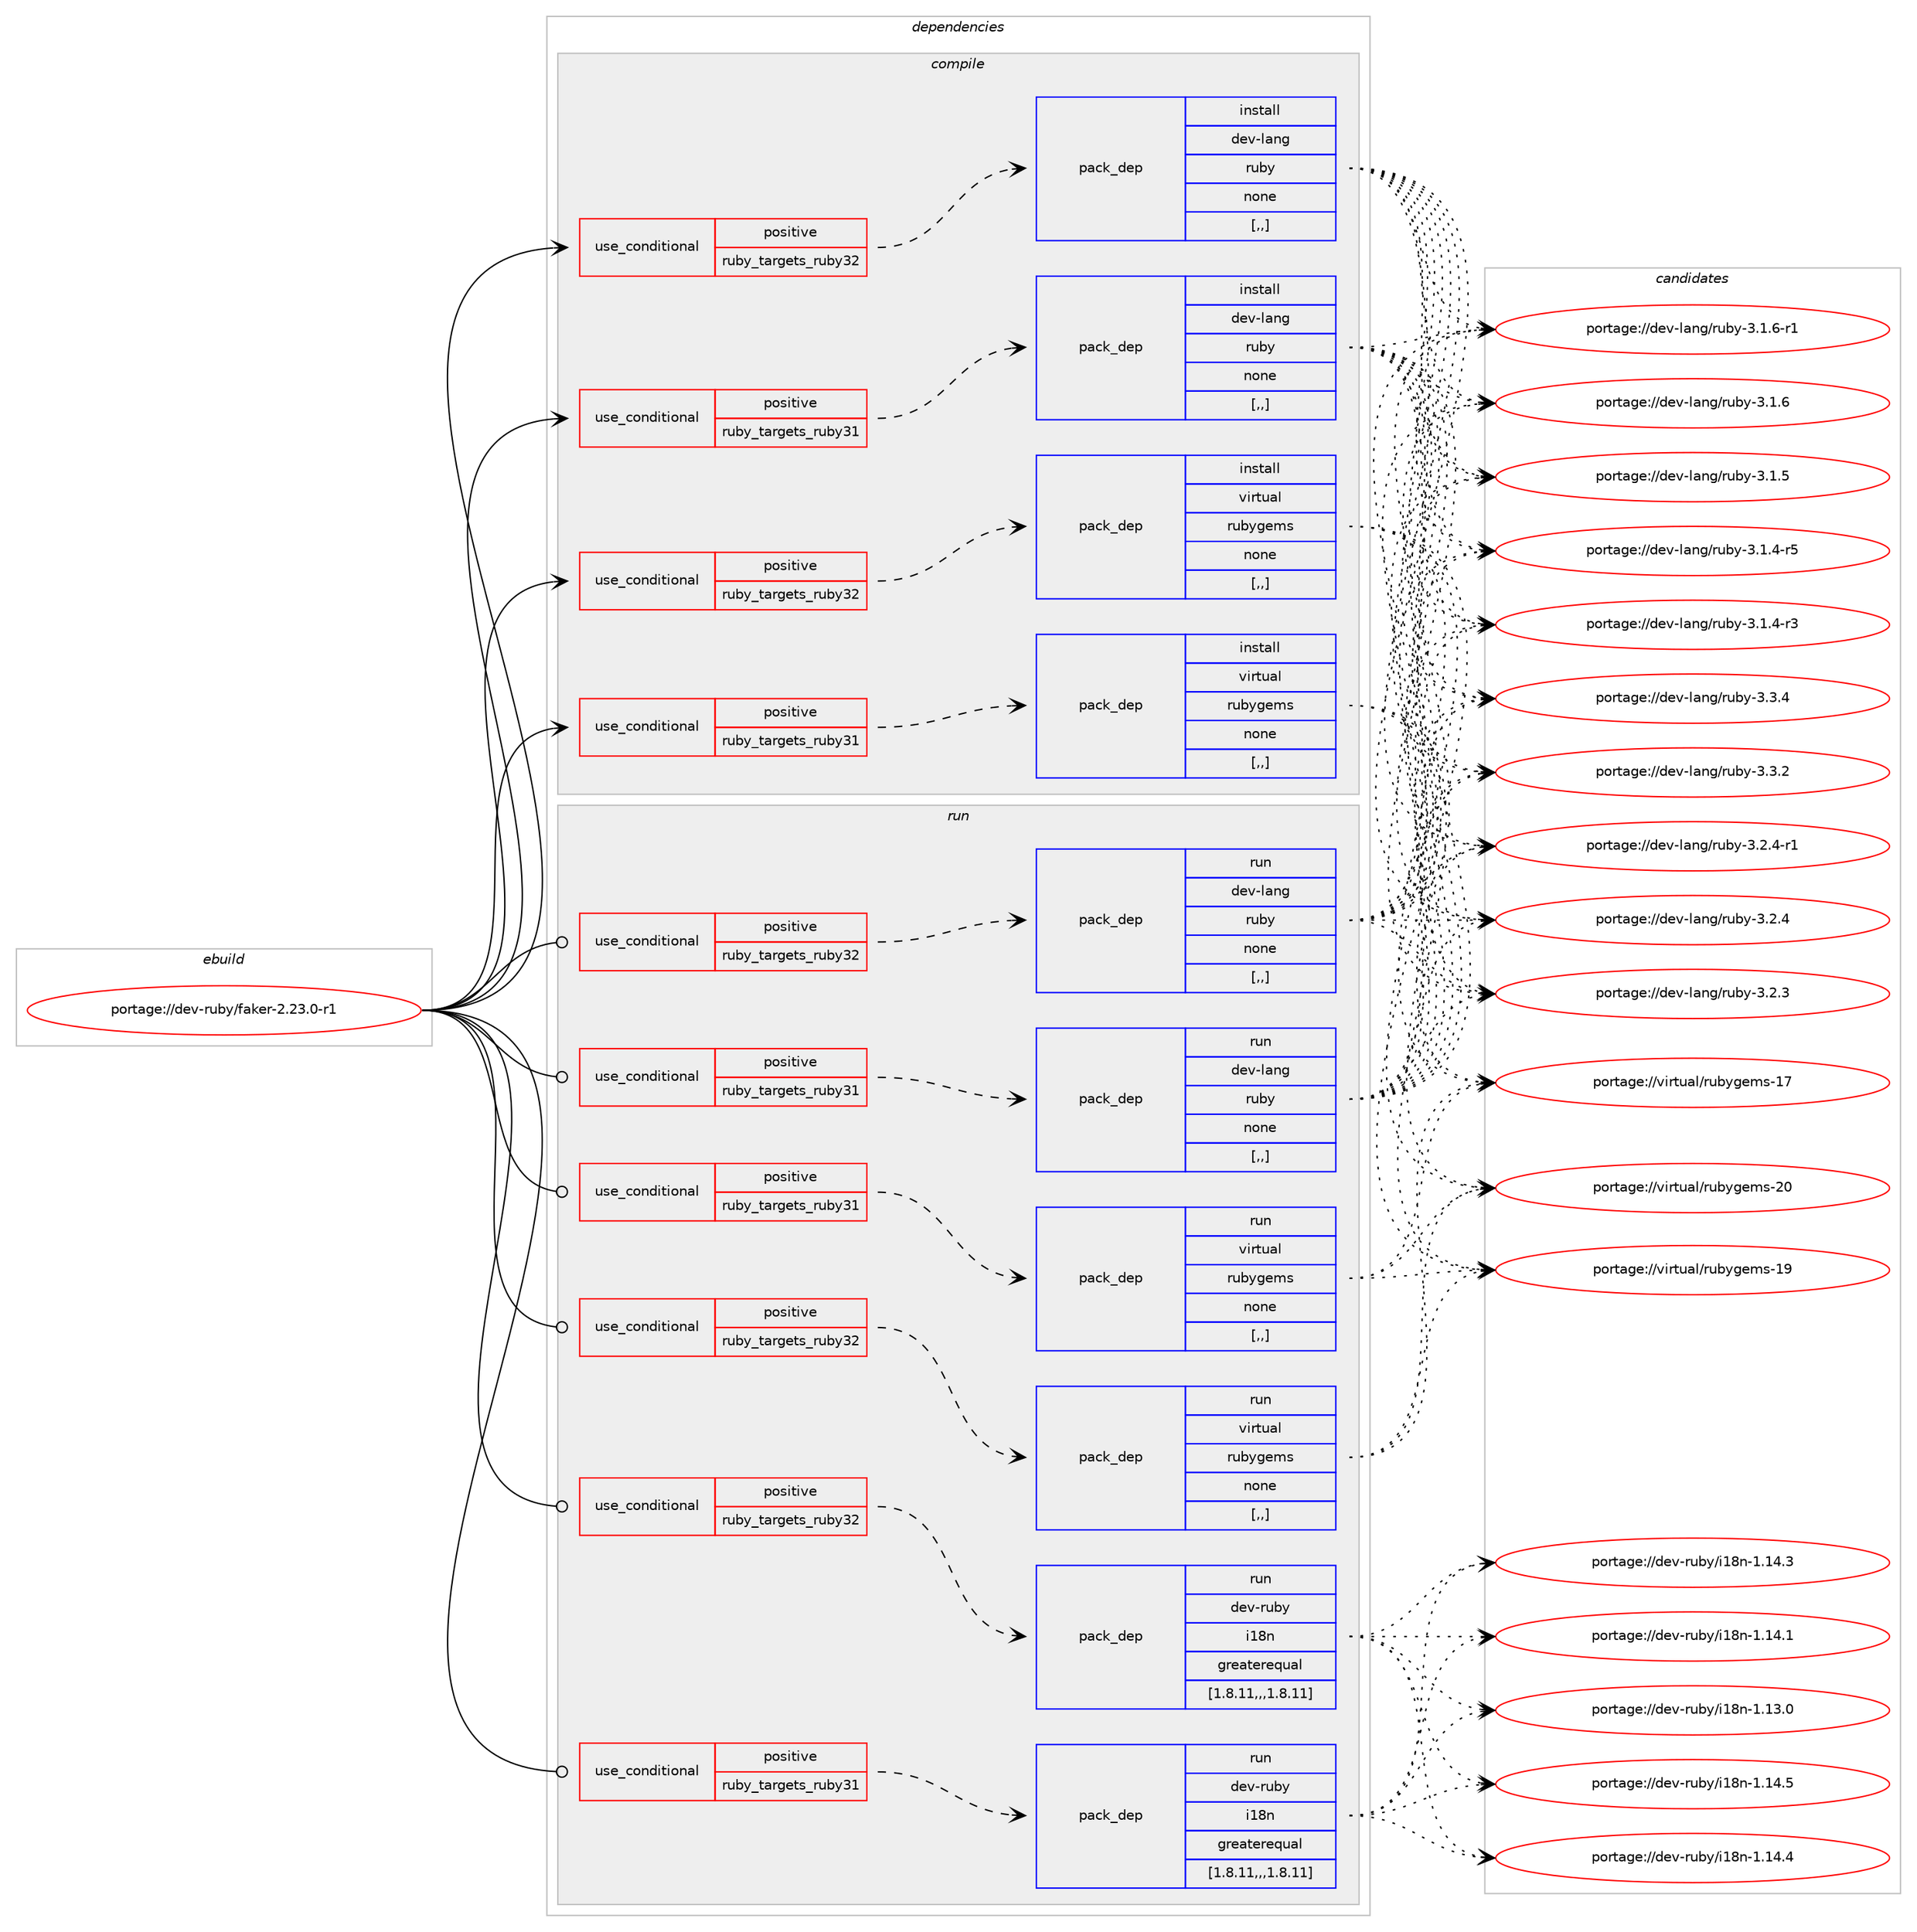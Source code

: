 digraph prolog {

# *************
# Graph options
# *************

newrank=true;
concentrate=true;
compound=true;
graph [rankdir=LR,fontname=Helvetica,fontsize=10,ranksep=1.5];#, ranksep=2.5, nodesep=0.2];
edge  [arrowhead=vee];
node  [fontname=Helvetica,fontsize=10];

# **********
# The ebuild
# **********

subgraph cluster_leftcol {
color=gray;
rank=same;
label=<<i>ebuild</i>>;
id [label="portage://dev-ruby/faker-2.23.0-r1", color=red, width=4, href="../dev-ruby/faker-2.23.0-r1.svg"];
}

# ****************
# The dependencies
# ****************

subgraph cluster_midcol {
color=gray;
label=<<i>dependencies</i>>;
subgraph cluster_compile {
fillcolor="#eeeeee";
style=filled;
label=<<i>compile</i>>;
subgraph cond47294 {
dependency182674 [label=<<TABLE BORDER="0" CELLBORDER="1" CELLSPACING="0" CELLPADDING="4"><TR><TD ROWSPAN="3" CELLPADDING="10">use_conditional</TD></TR><TR><TD>positive</TD></TR><TR><TD>ruby_targets_ruby31</TD></TR></TABLE>>, shape=none, color=red];
subgraph pack134077 {
dependency182675 [label=<<TABLE BORDER="0" CELLBORDER="1" CELLSPACING="0" CELLPADDING="4" WIDTH="220"><TR><TD ROWSPAN="6" CELLPADDING="30">pack_dep</TD></TR><TR><TD WIDTH="110">install</TD></TR><TR><TD>dev-lang</TD></TR><TR><TD>ruby</TD></TR><TR><TD>none</TD></TR><TR><TD>[,,]</TD></TR></TABLE>>, shape=none, color=blue];
}
dependency182674:e -> dependency182675:w [weight=20,style="dashed",arrowhead="vee"];
}
id:e -> dependency182674:w [weight=20,style="solid",arrowhead="vee"];
subgraph cond47295 {
dependency182676 [label=<<TABLE BORDER="0" CELLBORDER="1" CELLSPACING="0" CELLPADDING="4"><TR><TD ROWSPAN="3" CELLPADDING="10">use_conditional</TD></TR><TR><TD>positive</TD></TR><TR><TD>ruby_targets_ruby31</TD></TR></TABLE>>, shape=none, color=red];
subgraph pack134078 {
dependency182677 [label=<<TABLE BORDER="0" CELLBORDER="1" CELLSPACING="0" CELLPADDING="4" WIDTH="220"><TR><TD ROWSPAN="6" CELLPADDING="30">pack_dep</TD></TR><TR><TD WIDTH="110">install</TD></TR><TR><TD>virtual</TD></TR><TR><TD>rubygems</TD></TR><TR><TD>none</TD></TR><TR><TD>[,,]</TD></TR></TABLE>>, shape=none, color=blue];
}
dependency182676:e -> dependency182677:w [weight=20,style="dashed",arrowhead="vee"];
}
id:e -> dependency182676:w [weight=20,style="solid",arrowhead="vee"];
subgraph cond47296 {
dependency182678 [label=<<TABLE BORDER="0" CELLBORDER="1" CELLSPACING="0" CELLPADDING="4"><TR><TD ROWSPAN="3" CELLPADDING="10">use_conditional</TD></TR><TR><TD>positive</TD></TR><TR><TD>ruby_targets_ruby32</TD></TR></TABLE>>, shape=none, color=red];
subgraph pack134079 {
dependency182679 [label=<<TABLE BORDER="0" CELLBORDER="1" CELLSPACING="0" CELLPADDING="4" WIDTH="220"><TR><TD ROWSPAN="6" CELLPADDING="30">pack_dep</TD></TR><TR><TD WIDTH="110">install</TD></TR><TR><TD>dev-lang</TD></TR><TR><TD>ruby</TD></TR><TR><TD>none</TD></TR><TR><TD>[,,]</TD></TR></TABLE>>, shape=none, color=blue];
}
dependency182678:e -> dependency182679:w [weight=20,style="dashed",arrowhead="vee"];
}
id:e -> dependency182678:w [weight=20,style="solid",arrowhead="vee"];
subgraph cond47297 {
dependency182680 [label=<<TABLE BORDER="0" CELLBORDER="1" CELLSPACING="0" CELLPADDING="4"><TR><TD ROWSPAN="3" CELLPADDING="10">use_conditional</TD></TR><TR><TD>positive</TD></TR><TR><TD>ruby_targets_ruby32</TD></TR></TABLE>>, shape=none, color=red];
subgraph pack134080 {
dependency182681 [label=<<TABLE BORDER="0" CELLBORDER="1" CELLSPACING="0" CELLPADDING="4" WIDTH="220"><TR><TD ROWSPAN="6" CELLPADDING="30">pack_dep</TD></TR><TR><TD WIDTH="110">install</TD></TR><TR><TD>virtual</TD></TR><TR><TD>rubygems</TD></TR><TR><TD>none</TD></TR><TR><TD>[,,]</TD></TR></TABLE>>, shape=none, color=blue];
}
dependency182680:e -> dependency182681:w [weight=20,style="dashed",arrowhead="vee"];
}
id:e -> dependency182680:w [weight=20,style="solid",arrowhead="vee"];
}
subgraph cluster_compileandrun {
fillcolor="#eeeeee";
style=filled;
label=<<i>compile and run</i>>;
}
subgraph cluster_run {
fillcolor="#eeeeee";
style=filled;
label=<<i>run</i>>;
subgraph cond47298 {
dependency182682 [label=<<TABLE BORDER="0" CELLBORDER="1" CELLSPACING="0" CELLPADDING="4"><TR><TD ROWSPAN="3" CELLPADDING="10">use_conditional</TD></TR><TR><TD>positive</TD></TR><TR><TD>ruby_targets_ruby31</TD></TR></TABLE>>, shape=none, color=red];
subgraph pack134081 {
dependency182683 [label=<<TABLE BORDER="0" CELLBORDER="1" CELLSPACING="0" CELLPADDING="4" WIDTH="220"><TR><TD ROWSPAN="6" CELLPADDING="30">pack_dep</TD></TR><TR><TD WIDTH="110">run</TD></TR><TR><TD>dev-lang</TD></TR><TR><TD>ruby</TD></TR><TR><TD>none</TD></TR><TR><TD>[,,]</TD></TR></TABLE>>, shape=none, color=blue];
}
dependency182682:e -> dependency182683:w [weight=20,style="dashed",arrowhead="vee"];
}
id:e -> dependency182682:w [weight=20,style="solid",arrowhead="odot"];
subgraph cond47299 {
dependency182684 [label=<<TABLE BORDER="0" CELLBORDER="1" CELLSPACING="0" CELLPADDING="4"><TR><TD ROWSPAN="3" CELLPADDING="10">use_conditional</TD></TR><TR><TD>positive</TD></TR><TR><TD>ruby_targets_ruby31</TD></TR></TABLE>>, shape=none, color=red];
subgraph pack134082 {
dependency182685 [label=<<TABLE BORDER="0" CELLBORDER="1" CELLSPACING="0" CELLPADDING="4" WIDTH="220"><TR><TD ROWSPAN="6" CELLPADDING="30">pack_dep</TD></TR><TR><TD WIDTH="110">run</TD></TR><TR><TD>dev-ruby</TD></TR><TR><TD>i18n</TD></TR><TR><TD>greaterequal</TD></TR><TR><TD>[1.8.11,,,1.8.11]</TD></TR></TABLE>>, shape=none, color=blue];
}
dependency182684:e -> dependency182685:w [weight=20,style="dashed",arrowhead="vee"];
}
id:e -> dependency182684:w [weight=20,style="solid",arrowhead="odot"];
subgraph cond47300 {
dependency182686 [label=<<TABLE BORDER="0" CELLBORDER="1" CELLSPACING="0" CELLPADDING="4"><TR><TD ROWSPAN="3" CELLPADDING="10">use_conditional</TD></TR><TR><TD>positive</TD></TR><TR><TD>ruby_targets_ruby31</TD></TR></TABLE>>, shape=none, color=red];
subgraph pack134083 {
dependency182687 [label=<<TABLE BORDER="0" CELLBORDER="1" CELLSPACING="0" CELLPADDING="4" WIDTH="220"><TR><TD ROWSPAN="6" CELLPADDING="30">pack_dep</TD></TR><TR><TD WIDTH="110">run</TD></TR><TR><TD>virtual</TD></TR><TR><TD>rubygems</TD></TR><TR><TD>none</TD></TR><TR><TD>[,,]</TD></TR></TABLE>>, shape=none, color=blue];
}
dependency182686:e -> dependency182687:w [weight=20,style="dashed",arrowhead="vee"];
}
id:e -> dependency182686:w [weight=20,style="solid",arrowhead="odot"];
subgraph cond47301 {
dependency182688 [label=<<TABLE BORDER="0" CELLBORDER="1" CELLSPACING="0" CELLPADDING="4"><TR><TD ROWSPAN="3" CELLPADDING="10">use_conditional</TD></TR><TR><TD>positive</TD></TR><TR><TD>ruby_targets_ruby32</TD></TR></TABLE>>, shape=none, color=red];
subgraph pack134084 {
dependency182689 [label=<<TABLE BORDER="0" CELLBORDER="1" CELLSPACING="0" CELLPADDING="4" WIDTH="220"><TR><TD ROWSPAN="6" CELLPADDING="30">pack_dep</TD></TR><TR><TD WIDTH="110">run</TD></TR><TR><TD>dev-lang</TD></TR><TR><TD>ruby</TD></TR><TR><TD>none</TD></TR><TR><TD>[,,]</TD></TR></TABLE>>, shape=none, color=blue];
}
dependency182688:e -> dependency182689:w [weight=20,style="dashed",arrowhead="vee"];
}
id:e -> dependency182688:w [weight=20,style="solid",arrowhead="odot"];
subgraph cond47302 {
dependency182690 [label=<<TABLE BORDER="0" CELLBORDER="1" CELLSPACING="0" CELLPADDING="4"><TR><TD ROWSPAN="3" CELLPADDING="10">use_conditional</TD></TR><TR><TD>positive</TD></TR><TR><TD>ruby_targets_ruby32</TD></TR></TABLE>>, shape=none, color=red];
subgraph pack134085 {
dependency182691 [label=<<TABLE BORDER="0" CELLBORDER="1" CELLSPACING="0" CELLPADDING="4" WIDTH="220"><TR><TD ROWSPAN="6" CELLPADDING="30">pack_dep</TD></TR><TR><TD WIDTH="110">run</TD></TR><TR><TD>dev-ruby</TD></TR><TR><TD>i18n</TD></TR><TR><TD>greaterequal</TD></TR><TR><TD>[1.8.11,,,1.8.11]</TD></TR></TABLE>>, shape=none, color=blue];
}
dependency182690:e -> dependency182691:w [weight=20,style="dashed",arrowhead="vee"];
}
id:e -> dependency182690:w [weight=20,style="solid",arrowhead="odot"];
subgraph cond47303 {
dependency182692 [label=<<TABLE BORDER="0" CELLBORDER="1" CELLSPACING="0" CELLPADDING="4"><TR><TD ROWSPAN="3" CELLPADDING="10">use_conditional</TD></TR><TR><TD>positive</TD></TR><TR><TD>ruby_targets_ruby32</TD></TR></TABLE>>, shape=none, color=red];
subgraph pack134086 {
dependency182693 [label=<<TABLE BORDER="0" CELLBORDER="1" CELLSPACING="0" CELLPADDING="4" WIDTH="220"><TR><TD ROWSPAN="6" CELLPADDING="30">pack_dep</TD></TR><TR><TD WIDTH="110">run</TD></TR><TR><TD>virtual</TD></TR><TR><TD>rubygems</TD></TR><TR><TD>none</TD></TR><TR><TD>[,,]</TD></TR></TABLE>>, shape=none, color=blue];
}
dependency182692:e -> dependency182693:w [weight=20,style="dashed",arrowhead="vee"];
}
id:e -> dependency182692:w [weight=20,style="solid",arrowhead="odot"];
}
}

# **************
# The candidates
# **************

subgraph cluster_choices {
rank=same;
color=gray;
label=<<i>candidates</i>>;

subgraph choice134077 {
color=black;
nodesep=1;
choice10010111845108971101034711411798121455146514652 [label="portage://dev-lang/ruby-3.3.4", color=red, width=4,href="../dev-lang/ruby-3.3.4.svg"];
choice10010111845108971101034711411798121455146514650 [label="portage://dev-lang/ruby-3.3.2", color=red, width=4,href="../dev-lang/ruby-3.3.2.svg"];
choice100101118451089711010347114117981214551465046524511449 [label="portage://dev-lang/ruby-3.2.4-r1", color=red, width=4,href="../dev-lang/ruby-3.2.4-r1.svg"];
choice10010111845108971101034711411798121455146504652 [label="portage://dev-lang/ruby-3.2.4", color=red, width=4,href="../dev-lang/ruby-3.2.4.svg"];
choice10010111845108971101034711411798121455146504651 [label="portage://dev-lang/ruby-3.2.3", color=red, width=4,href="../dev-lang/ruby-3.2.3.svg"];
choice100101118451089711010347114117981214551464946544511449 [label="portage://dev-lang/ruby-3.1.6-r1", color=red, width=4,href="../dev-lang/ruby-3.1.6-r1.svg"];
choice10010111845108971101034711411798121455146494654 [label="portage://dev-lang/ruby-3.1.6", color=red, width=4,href="../dev-lang/ruby-3.1.6.svg"];
choice10010111845108971101034711411798121455146494653 [label="portage://dev-lang/ruby-3.1.5", color=red, width=4,href="../dev-lang/ruby-3.1.5.svg"];
choice100101118451089711010347114117981214551464946524511453 [label="portage://dev-lang/ruby-3.1.4-r5", color=red, width=4,href="../dev-lang/ruby-3.1.4-r5.svg"];
choice100101118451089711010347114117981214551464946524511451 [label="portage://dev-lang/ruby-3.1.4-r3", color=red, width=4,href="../dev-lang/ruby-3.1.4-r3.svg"];
dependency182675:e -> choice10010111845108971101034711411798121455146514652:w [style=dotted,weight="100"];
dependency182675:e -> choice10010111845108971101034711411798121455146514650:w [style=dotted,weight="100"];
dependency182675:e -> choice100101118451089711010347114117981214551465046524511449:w [style=dotted,weight="100"];
dependency182675:e -> choice10010111845108971101034711411798121455146504652:w [style=dotted,weight="100"];
dependency182675:e -> choice10010111845108971101034711411798121455146504651:w [style=dotted,weight="100"];
dependency182675:e -> choice100101118451089711010347114117981214551464946544511449:w [style=dotted,weight="100"];
dependency182675:e -> choice10010111845108971101034711411798121455146494654:w [style=dotted,weight="100"];
dependency182675:e -> choice10010111845108971101034711411798121455146494653:w [style=dotted,weight="100"];
dependency182675:e -> choice100101118451089711010347114117981214551464946524511453:w [style=dotted,weight="100"];
dependency182675:e -> choice100101118451089711010347114117981214551464946524511451:w [style=dotted,weight="100"];
}
subgraph choice134078 {
color=black;
nodesep=1;
choice118105114116117971084711411798121103101109115455048 [label="portage://virtual/rubygems-20", color=red, width=4,href="../virtual/rubygems-20.svg"];
choice118105114116117971084711411798121103101109115454957 [label="portage://virtual/rubygems-19", color=red, width=4,href="../virtual/rubygems-19.svg"];
choice118105114116117971084711411798121103101109115454955 [label="portage://virtual/rubygems-17", color=red, width=4,href="../virtual/rubygems-17.svg"];
dependency182677:e -> choice118105114116117971084711411798121103101109115455048:w [style=dotted,weight="100"];
dependency182677:e -> choice118105114116117971084711411798121103101109115454957:w [style=dotted,weight="100"];
dependency182677:e -> choice118105114116117971084711411798121103101109115454955:w [style=dotted,weight="100"];
}
subgraph choice134079 {
color=black;
nodesep=1;
choice10010111845108971101034711411798121455146514652 [label="portage://dev-lang/ruby-3.3.4", color=red, width=4,href="../dev-lang/ruby-3.3.4.svg"];
choice10010111845108971101034711411798121455146514650 [label="portage://dev-lang/ruby-3.3.2", color=red, width=4,href="../dev-lang/ruby-3.3.2.svg"];
choice100101118451089711010347114117981214551465046524511449 [label="portage://dev-lang/ruby-3.2.4-r1", color=red, width=4,href="../dev-lang/ruby-3.2.4-r1.svg"];
choice10010111845108971101034711411798121455146504652 [label="portage://dev-lang/ruby-3.2.4", color=red, width=4,href="../dev-lang/ruby-3.2.4.svg"];
choice10010111845108971101034711411798121455146504651 [label="portage://dev-lang/ruby-3.2.3", color=red, width=4,href="../dev-lang/ruby-3.2.3.svg"];
choice100101118451089711010347114117981214551464946544511449 [label="portage://dev-lang/ruby-3.1.6-r1", color=red, width=4,href="../dev-lang/ruby-3.1.6-r1.svg"];
choice10010111845108971101034711411798121455146494654 [label="portage://dev-lang/ruby-3.1.6", color=red, width=4,href="../dev-lang/ruby-3.1.6.svg"];
choice10010111845108971101034711411798121455146494653 [label="portage://dev-lang/ruby-3.1.5", color=red, width=4,href="../dev-lang/ruby-3.1.5.svg"];
choice100101118451089711010347114117981214551464946524511453 [label="portage://dev-lang/ruby-3.1.4-r5", color=red, width=4,href="../dev-lang/ruby-3.1.4-r5.svg"];
choice100101118451089711010347114117981214551464946524511451 [label="portage://dev-lang/ruby-3.1.4-r3", color=red, width=4,href="../dev-lang/ruby-3.1.4-r3.svg"];
dependency182679:e -> choice10010111845108971101034711411798121455146514652:w [style=dotted,weight="100"];
dependency182679:e -> choice10010111845108971101034711411798121455146514650:w [style=dotted,weight="100"];
dependency182679:e -> choice100101118451089711010347114117981214551465046524511449:w [style=dotted,weight="100"];
dependency182679:e -> choice10010111845108971101034711411798121455146504652:w [style=dotted,weight="100"];
dependency182679:e -> choice10010111845108971101034711411798121455146504651:w [style=dotted,weight="100"];
dependency182679:e -> choice100101118451089711010347114117981214551464946544511449:w [style=dotted,weight="100"];
dependency182679:e -> choice10010111845108971101034711411798121455146494654:w [style=dotted,weight="100"];
dependency182679:e -> choice10010111845108971101034711411798121455146494653:w [style=dotted,weight="100"];
dependency182679:e -> choice100101118451089711010347114117981214551464946524511453:w [style=dotted,weight="100"];
dependency182679:e -> choice100101118451089711010347114117981214551464946524511451:w [style=dotted,weight="100"];
}
subgraph choice134080 {
color=black;
nodesep=1;
choice118105114116117971084711411798121103101109115455048 [label="portage://virtual/rubygems-20", color=red, width=4,href="../virtual/rubygems-20.svg"];
choice118105114116117971084711411798121103101109115454957 [label="portage://virtual/rubygems-19", color=red, width=4,href="../virtual/rubygems-19.svg"];
choice118105114116117971084711411798121103101109115454955 [label="portage://virtual/rubygems-17", color=red, width=4,href="../virtual/rubygems-17.svg"];
dependency182681:e -> choice118105114116117971084711411798121103101109115455048:w [style=dotted,weight="100"];
dependency182681:e -> choice118105114116117971084711411798121103101109115454957:w [style=dotted,weight="100"];
dependency182681:e -> choice118105114116117971084711411798121103101109115454955:w [style=dotted,weight="100"];
}
subgraph choice134081 {
color=black;
nodesep=1;
choice10010111845108971101034711411798121455146514652 [label="portage://dev-lang/ruby-3.3.4", color=red, width=4,href="../dev-lang/ruby-3.3.4.svg"];
choice10010111845108971101034711411798121455146514650 [label="portage://dev-lang/ruby-3.3.2", color=red, width=4,href="../dev-lang/ruby-3.3.2.svg"];
choice100101118451089711010347114117981214551465046524511449 [label="portage://dev-lang/ruby-3.2.4-r1", color=red, width=4,href="../dev-lang/ruby-3.2.4-r1.svg"];
choice10010111845108971101034711411798121455146504652 [label="portage://dev-lang/ruby-3.2.4", color=red, width=4,href="../dev-lang/ruby-3.2.4.svg"];
choice10010111845108971101034711411798121455146504651 [label="portage://dev-lang/ruby-3.2.3", color=red, width=4,href="../dev-lang/ruby-3.2.3.svg"];
choice100101118451089711010347114117981214551464946544511449 [label="portage://dev-lang/ruby-3.1.6-r1", color=red, width=4,href="../dev-lang/ruby-3.1.6-r1.svg"];
choice10010111845108971101034711411798121455146494654 [label="portage://dev-lang/ruby-3.1.6", color=red, width=4,href="../dev-lang/ruby-3.1.6.svg"];
choice10010111845108971101034711411798121455146494653 [label="portage://dev-lang/ruby-3.1.5", color=red, width=4,href="../dev-lang/ruby-3.1.5.svg"];
choice100101118451089711010347114117981214551464946524511453 [label="portage://dev-lang/ruby-3.1.4-r5", color=red, width=4,href="../dev-lang/ruby-3.1.4-r5.svg"];
choice100101118451089711010347114117981214551464946524511451 [label="portage://dev-lang/ruby-3.1.4-r3", color=red, width=4,href="../dev-lang/ruby-3.1.4-r3.svg"];
dependency182683:e -> choice10010111845108971101034711411798121455146514652:w [style=dotted,weight="100"];
dependency182683:e -> choice10010111845108971101034711411798121455146514650:w [style=dotted,weight="100"];
dependency182683:e -> choice100101118451089711010347114117981214551465046524511449:w [style=dotted,weight="100"];
dependency182683:e -> choice10010111845108971101034711411798121455146504652:w [style=dotted,weight="100"];
dependency182683:e -> choice10010111845108971101034711411798121455146504651:w [style=dotted,weight="100"];
dependency182683:e -> choice100101118451089711010347114117981214551464946544511449:w [style=dotted,weight="100"];
dependency182683:e -> choice10010111845108971101034711411798121455146494654:w [style=dotted,weight="100"];
dependency182683:e -> choice10010111845108971101034711411798121455146494653:w [style=dotted,weight="100"];
dependency182683:e -> choice100101118451089711010347114117981214551464946524511453:w [style=dotted,weight="100"];
dependency182683:e -> choice100101118451089711010347114117981214551464946524511451:w [style=dotted,weight="100"];
}
subgraph choice134082 {
color=black;
nodesep=1;
choice100101118451141179812147105495611045494649524653 [label="portage://dev-ruby/i18n-1.14.5", color=red, width=4,href="../dev-ruby/i18n-1.14.5.svg"];
choice100101118451141179812147105495611045494649524652 [label="portage://dev-ruby/i18n-1.14.4", color=red, width=4,href="../dev-ruby/i18n-1.14.4.svg"];
choice100101118451141179812147105495611045494649524651 [label="portage://dev-ruby/i18n-1.14.3", color=red, width=4,href="../dev-ruby/i18n-1.14.3.svg"];
choice100101118451141179812147105495611045494649524649 [label="portage://dev-ruby/i18n-1.14.1", color=red, width=4,href="../dev-ruby/i18n-1.14.1.svg"];
choice100101118451141179812147105495611045494649514648 [label="portage://dev-ruby/i18n-1.13.0", color=red, width=4,href="../dev-ruby/i18n-1.13.0.svg"];
dependency182685:e -> choice100101118451141179812147105495611045494649524653:w [style=dotted,weight="100"];
dependency182685:e -> choice100101118451141179812147105495611045494649524652:w [style=dotted,weight="100"];
dependency182685:e -> choice100101118451141179812147105495611045494649524651:w [style=dotted,weight="100"];
dependency182685:e -> choice100101118451141179812147105495611045494649524649:w [style=dotted,weight="100"];
dependency182685:e -> choice100101118451141179812147105495611045494649514648:w [style=dotted,weight="100"];
}
subgraph choice134083 {
color=black;
nodesep=1;
choice118105114116117971084711411798121103101109115455048 [label="portage://virtual/rubygems-20", color=red, width=4,href="../virtual/rubygems-20.svg"];
choice118105114116117971084711411798121103101109115454957 [label="portage://virtual/rubygems-19", color=red, width=4,href="../virtual/rubygems-19.svg"];
choice118105114116117971084711411798121103101109115454955 [label="portage://virtual/rubygems-17", color=red, width=4,href="../virtual/rubygems-17.svg"];
dependency182687:e -> choice118105114116117971084711411798121103101109115455048:w [style=dotted,weight="100"];
dependency182687:e -> choice118105114116117971084711411798121103101109115454957:w [style=dotted,weight="100"];
dependency182687:e -> choice118105114116117971084711411798121103101109115454955:w [style=dotted,weight="100"];
}
subgraph choice134084 {
color=black;
nodesep=1;
choice10010111845108971101034711411798121455146514652 [label="portage://dev-lang/ruby-3.3.4", color=red, width=4,href="../dev-lang/ruby-3.3.4.svg"];
choice10010111845108971101034711411798121455146514650 [label="portage://dev-lang/ruby-3.3.2", color=red, width=4,href="../dev-lang/ruby-3.3.2.svg"];
choice100101118451089711010347114117981214551465046524511449 [label="portage://dev-lang/ruby-3.2.4-r1", color=red, width=4,href="../dev-lang/ruby-3.2.4-r1.svg"];
choice10010111845108971101034711411798121455146504652 [label="portage://dev-lang/ruby-3.2.4", color=red, width=4,href="../dev-lang/ruby-3.2.4.svg"];
choice10010111845108971101034711411798121455146504651 [label="portage://dev-lang/ruby-3.2.3", color=red, width=4,href="../dev-lang/ruby-3.2.3.svg"];
choice100101118451089711010347114117981214551464946544511449 [label="portage://dev-lang/ruby-3.1.6-r1", color=red, width=4,href="../dev-lang/ruby-3.1.6-r1.svg"];
choice10010111845108971101034711411798121455146494654 [label="portage://dev-lang/ruby-3.1.6", color=red, width=4,href="../dev-lang/ruby-3.1.6.svg"];
choice10010111845108971101034711411798121455146494653 [label="portage://dev-lang/ruby-3.1.5", color=red, width=4,href="../dev-lang/ruby-3.1.5.svg"];
choice100101118451089711010347114117981214551464946524511453 [label="portage://dev-lang/ruby-3.1.4-r5", color=red, width=4,href="../dev-lang/ruby-3.1.4-r5.svg"];
choice100101118451089711010347114117981214551464946524511451 [label="portage://dev-lang/ruby-3.1.4-r3", color=red, width=4,href="../dev-lang/ruby-3.1.4-r3.svg"];
dependency182689:e -> choice10010111845108971101034711411798121455146514652:w [style=dotted,weight="100"];
dependency182689:e -> choice10010111845108971101034711411798121455146514650:w [style=dotted,weight="100"];
dependency182689:e -> choice100101118451089711010347114117981214551465046524511449:w [style=dotted,weight="100"];
dependency182689:e -> choice10010111845108971101034711411798121455146504652:w [style=dotted,weight="100"];
dependency182689:e -> choice10010111845108971101034711411798121455146504651:w [style=dotted,weight="100"];
dependency182689:e -> choice100101118451089711010347114117981214551464946544511449:w [style=dotted,weight="100"];
dependency182689:e -> choice10010111845108971101034711411798121455146494654:w [style=dotted,weight="100"];
dependency182689:e -> choice10010111845108971101034711411798121455146494653:w [style=dotted,weight="100"];
dependency182689:e -> choice100101118451089711010347114117981214551464946524511453:w [style=dotted,weight="100"];
dependency182689:e -> choice100101118451089711010347114117981214551464946524511451:w [style=dotted,weight="100"];
}
subgraph choice134085 {
color=black;
nodesep=1;
choice100101118451141179812147105495611045494649524653 [label="portage://dev-ruby/i18n-1.14.5", color=red, width=4,href="../dev-ruby/i18n-1.14.5.svg"];
choice100101118451141179812147105495611045494649524652 [label="portage://dev-ruby/i18n-1.14.4", color=red, width=4,href="../dev-ruby/i18n-1.14.4.svg"];
choice100101118451141179812147105495611045494649524651 [label="portage://dev-ruby/i18n-1.14.3", color=red, width=4,href="../dev-ruby/i18n-1.14.3.svg"];
choice100101118451141179812147105495611045494649524649 [label="portage://dev-ruby/i18n-1.14.1", color=red, width=4,href="../dev-ruby/i18n-1.14.1.svg"];
choice100101118451141179812147105495611045494649514648 [label="portage://dev-ruby/i18n-1.13.0", color=red, width=4,href="../dev-ruby/i18n-1.13.0.svg"];
dependency182691:e -> choice100101118451141179812147105495611045494649524653:w [style=dotted,weight="100"];
dependency182691:e -> choice100101118451141179812147105495611045494649524652:w [style=dotted,weight="100"];
dependency182691:e -> choice100101118451141179812147105495611045494649524651:w [style=dotted,weight="100"];
dependency182691:e -> choice100101118451141179812147105495611045494649524649:w [style=dotted,weight="100"];
dependency182691:e -> choice100101118451141179812147105495611045494649514648:w [style=dotted,weight="100"];
}
subgraph choice134086 {
color=black;
nodesep=1;
choice118105114116117971084711411798121103101109115455048 [label="portage://virtual/rubygems-20", color=red, width=4,href="../virtual/rubygems-20.svg"];
choice118105114116117971084711411798121103101109115454957 [label="portage://virtual/rubygems-19", color=red, width=4,href="../virtual/rubygems-19.svg"];
choice118105114116117971084711411798121103101109115454955 [label="portage://virtual/rubygems-17", color=red, width=4,href="../virtual/rubygems-17.svg"];
dependency182693:e -> choice118105114116117971084711411798121103101109115455048:w [style=dotted,weight="100"];
dependency182693:e -> choice118105114116117971084711411798121103101109115454957:w [style=dotted,weight="100"];
dependency182693:e -> choice118105114116117971084711411798121103101109115454955:w [style=dotted,weight="100"];
}
}

}
